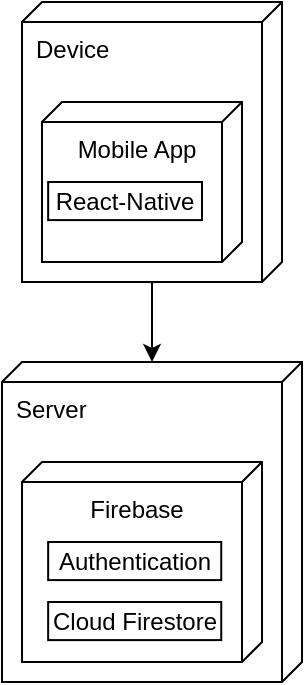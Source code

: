 <mxfile version="22.1.15" type="device">
  <diagram name="Страница — 1" id="5xFTqqXQetCl7G-GGVhL">
    <mxGraphModel dx="502" dy="1475" grid="1" gridSize="10" guides="1" tooltips="1" connect="1" arrows="1" fold="1" page="1" pageScale="1" pageWidth="827" pageHeight="1169" math="0" shadow="0">
      <root>
        <mxCell id="0" />
        <mxCell id="1" parent="0" />
        <mxCell id="4jJEKs7UvRWFxYgaduJU-1" value="Server" style="verticalAlign=top;align=left;shape=cube;size=10;direction=south;fontStyle=0;html=1;boundedLbl=1;spacingLeft=5;whiteSpace=wrap;" vertex="1" parent="1">
          <mxGeometry x="150" y="140" width="150" height="160" as="geometry" />
        </mxCell>
        <mxCell id="4jJEKs7UvRWFxYgaduJU-2" value="Firebase" style="verticalAlign=top;align=center;shape=cube;size=10;direction=south;html=1;boundedLbl=1;spacingLeft=5;whiteSpace=wrap;" vertex="1" parent="4jJEKs7UvRWFxYgaduJU-1">
          <mxGeometry width="120" height="100" relative="1" as="geometry">
            <mxPoint x="10" y="50" as="offset" />
          </mxGeometry>
        </mxCell>
        <mxCell id="4jJEKs7UvRWFxYgaduJU-4" value="Authentication" style="rounded=0;whiteSpace=wrap;html=1;" vertex="1" parent="4jJEKs7UvRWFxYgaduJU-1">
          <mxGeometry x="23.08" y="90.002" width="86.54" height="19.048" as="geometry" />
        </mxCell>
        <mxCell id="4jJEKs7UvRWFxYgaduJU-5" value="Cloud Firestore" style="rounded=0;whiteSpace=wrap;html=1;" vertex="1" parent="4jJEKs7UvRWFxYgaduJU-1">
          <mxGeometry x="23.08" y="119.999" width="86.54" height="19.048" as="geometry" />
        </mxCell>
        <mxCell id="4jJEKs7UvRWFxYgaduJU-9" style="edgeStyle=orthogonalEdgeStyle;rounded=0;orthogonalLoop=1;jettySize=auto;html=1;" edge="1" parent="1" source="4jJEKs7UvRWFxYgaduJU-6" target="4jJEKs7UvRWFxYgaduJU-1">
          <mxGeometry relative="1" as="geometry" />
        </mxCell>
        <mxCell id="4jJEKs7UvRWFxYgaduJU-6" value="Device" style="verticalAlign=top;align=left;shape=cube;size=10;direction=south;fontStyle=0;html=1;boundedLbl=1;spacingLeft=5;whiteSpace=wrap;" vertex="1" parent="1">
          <mxGeometry x="160" y="-40" width="130" height="140" as="geometry" />
        </mxCell>
        <mxCell id="4jJEKs7UvRWFxYgaduJU-7" value="Mobile App" style="verticalAlign=top;align=center;shape=cube;size=10;direction=south;html=1;boundedLbl=1;spacingLeft=5;whiteSpace=wrap;" vertex="1" parent="4jJEKs7UvRWFxYgaduJU-6">
          <mxGeometry width="100" height="80" relative="1" as="geometry">
            <mxPoint x="10" y="50" as="offset" />
          </mxGeometry>
        </mxCell>
        <mxCell id="4jJEKs7UvRWFxYgaduJU-8" value="React-Native" style="rounded=0;whiteSpace=wrap;html=1;" vertex="1" parent="4jJEKs7UvRWFxYgaduJU-6">
          <mxGeometry x="13.08" y="90" width="76.92" height="19.05" as="geometry" />
        </mxCell>
      </root>
    </mxGraphModel>
  </diagram>
</mxfile>
